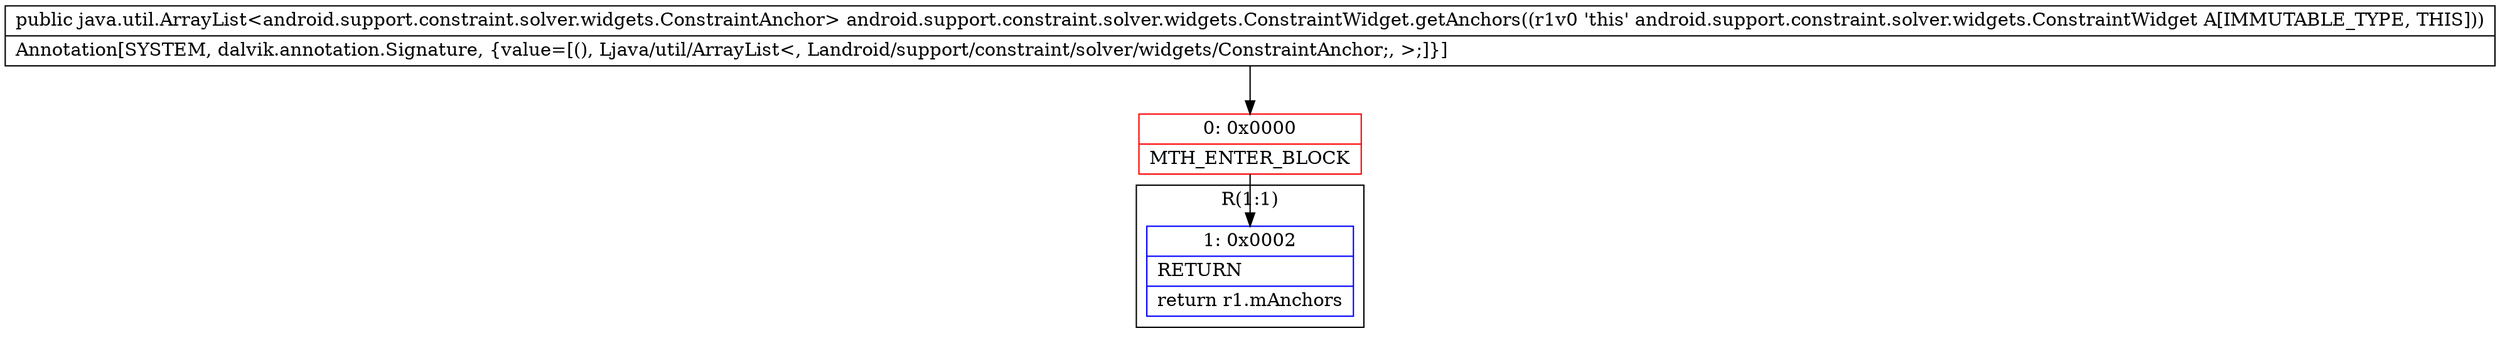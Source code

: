 digraph "CFG forandroid.support.constraint.solver.widgets.ConstraintWidget.getAnchors()Ljava\/util\/ArrayList;" {
subgraph cluster_Region_1800970558 {
label = "R(1:1)";
node [shape=record,color=blue];
Node_1 [shape=record,label="{1\:\ 0x0002|RETURN\l|return r1.mAnchors\l}"];
}
Node_0 [shape=record,color=red,label="{0\:\ 0x0000|MTH_ENTER_BLOCK\l}"];
MethodNode[shape=record,label="{public java.util.ArrayList\<android.support.constraint.solver.widgets.ConstraintAnchor\> android.support.constraint.solver.widgets.ConstraintWidget.getAnchors((r1v0 'this' android.support.constraint.solver.widgets.ConstraintWidget A[IMMUTABLE_TYPE, THIS]))  | Annotation[SYSTEM, dalvik.annotation.Signature, \{value=[(), Ljava\/util\/ArrayList\<, Landroid\/support\/constraint\/solver\/widgets\/ConstraintAnchor;, \>;]\}]\l}"];
MethodNode -> Node_0;
Node_0 -> Node_1;
}


